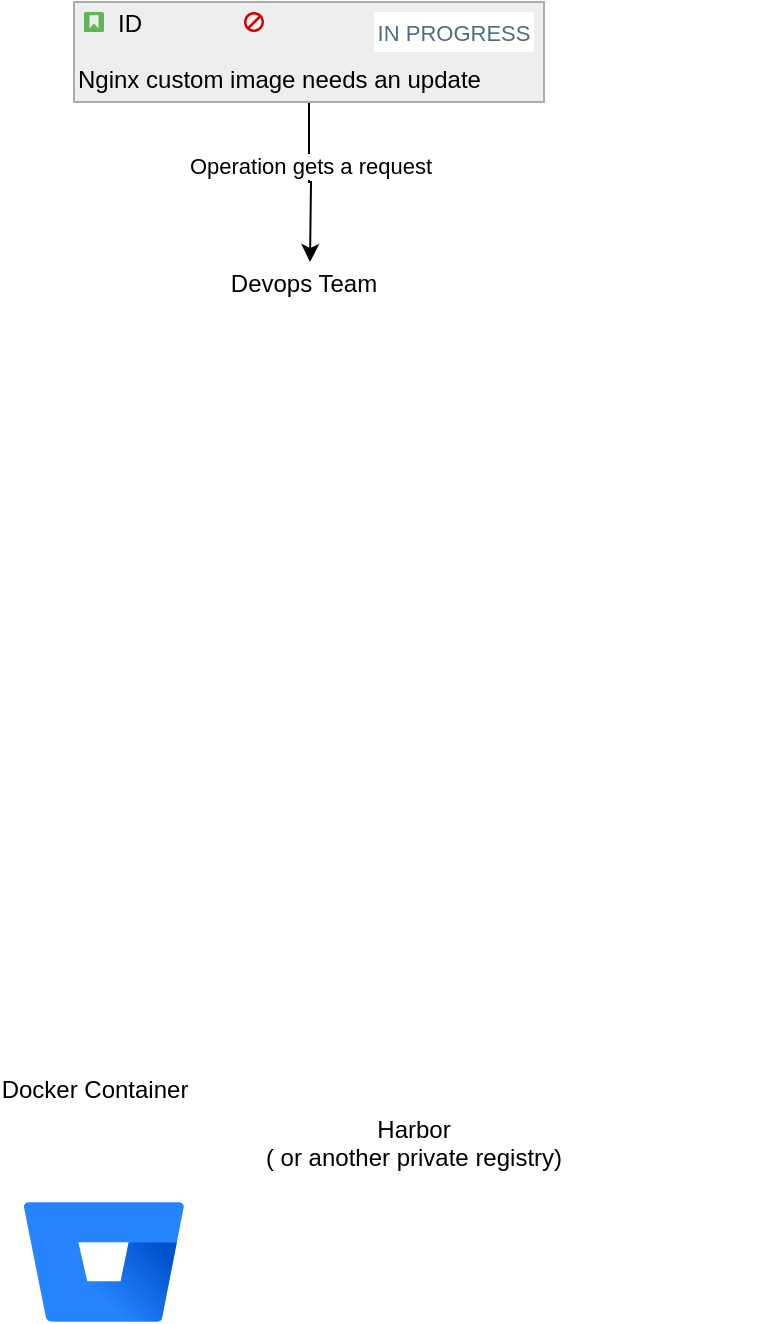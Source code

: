 <mxfile version="14.7.6" type="github">
  <diagram id="eY2XkMm_xlo1i0T8t892" name="Page-1">
    <mxGraphModel dx="1185" dy="593" grid="1" gridSize="10" guides="1" tooltips="1" connect="1" arrows="1" fold="1" page="1" pageScale="1" pageWidth="850" pageHeight="1100" math="0" shadow="0">
      <root>
        <mxCell id="0" />
        <mxCell id="1" parent="0" />
        <mxCell id="Z1MW_R7BXnaQXeILdXze-1" value="Docker Container" style="shape=image;html=1;verticalAlign=top;verticalLabelPosition=bottom;labelBackgroundColor=#ffffff;imageAspect=0;aspect=fixed;image=https://cdn3.iconfinder.com/data/icons/social-media-2169/24/social_media_social_media_logo_docker-128.png" vertex="1" parent="1">
          <mxGeometry x="350" y="500" width="70" height="70" as="geometry" />
        </mxCell>
        <mxCell id="Z1MW_R7BXnaQXeILdXze-3" value="Harbor&#xa;( or another private registry)" style="shape=image;verticalLabelPosition=bottom;labelBackgroundColor=#ffffff;verticalAlign=top;aspect=fixed;imageAspect=0;image=https://www.jpaul.me/wp-content/uploads/2020/09/harbor-icon-color.png;" vertex="1" parent="1">
          <mxGeometry x="500" y="500" width="90" height="90" as="geometry" />
        </mxCell>
        <mxCell id="Z1MW_R7BXnaQXeILdXze-4" value="" style="shape=image;verticalLabelPosition=bottom;labelBackgroundColor=#ffffff;verticalAlign=top;aspect=fixed;imageAspect=0;image=https://about.gitlab.com/images/devops-tools/docker-hub-logo.png;" vertex="1" parent="1">
          <mxGeometry x="620" y="139.46" width="108.04" height="86.09" as="geometry" />
        </mxCell>
        <mxCell id="Z1MW_R7BXnaQXeILdXze-12" value="" style="image;image=img/lib/atlassian/Bitbucket_Logo.svg;" vertex="1" parent="1">
          <mxGeometry x="350" y="640" width="80" height="60" as="geometry" />
        </mxCell>
        <mxCell id="Z1MW_R7BXnaQXeILdXze-13" value="Devops Team" style="group;labelPosition=center;verticalLabelPosition=top;align=center;verticalAlign=bottom;" vertex="1" connectable="0" parent="1">
          <mxGeometry x="425" y="190" width="130" height="65" as="geometry" />
        </mxCell>
        <mxCell id="Z1MW_R7BXnaQXeILdXze-10" value="" style="shape=image;html=1;verticalAlign=top;verticalLabelPosition=bottom;labelBackgroundColor=#ffffff;imageAspect=0;aspect=fixed;image=https://cdn1.iconfinder.com/data/icons/user-pictures/100/supportfemale-128.png" vertex="1" parent="Z1MW_R7BXnaQXeILdXze-13">
          <mxGeometry width="65" height="65" as="geometry" />
        </mxCell>
        <mxCell id="Z1MW_R7BXnaQXeILdXze-11" value="" style="shape=image;html=1;verticalAlign=top;verticalLabelPosition=bottom;labelBackgroundColor=#ffffff;imageAspect=0;aspect=fixed;image=https://cdn1.iconfinder.com/data/icons/user-pictures/101/malecostume-128.png" vertex="1" parent="Z1MW_R7BXnaQXeILdXze-13">
          <mxGeometry x="65" width="65" height="65" as="geometry" />
        </mxCell>
        <mxCell id="Z1MW_R7BXnaQXeILdXze-16" style="edgeStyle=orthogonalEdgeStyle;rounded=0;orthogonalLoop=1;jettySize=auto;html=1;exitX=0.5;exitY=1;exitDx=0;exitDy=0;" edge="1" parent="1" source="Z1MW_R7BXnaQXeILdXze-14">
          <mxGeometry relative="1" as="geometry">
            <mxPoint x="493" y="170" as="targetPoint" />
          </mxGeometry>
        </mxCell>
        <mxCell id="Z1MW_R7BXnaQXeILdXze-18" value="Operation gets a request" style="edgeLabel;html=1;align=center;verticalAlign=middle;resizable=0;points=[];" vertex="1" connectable="0" parent="Z1MW_R7BXnaQXeILdXze-16">
          <mxGeometry x="-0.219" relative="1" as="geometry">
            <mxPoint as="offset" />
          </mxGeometry>
        </mxCell>
        <mxCell id="Z1MW_R7BXnaQXeILdXze-14" value="Nginx custom image needs an update" style="html=1;shadow=0;dashed=0;shape=mxgraph.atlassian.issue;issueType=story;issuePriority=blocker;issueStatus=inProgress;verticalAlign=top;align=left;whiteSpace=wrap;overflow=hidden;spacingTop=25;strokeColor=#A8ADB0;fillColor=#EEEEEE;fontSize=12;backgroundOutline=1;" vertex="1" parent="1">
          <mxGeometry x="375" y="40" width="235" height="50" as="geometry" />
        </mxCell>
        <mxCell id="Z1MW_R7BXnaQXeILdXze-15" value="ID" style="strokeColor=none;fillColor=none;part=1;resizable=0;align=left;autosize=1;points=[];deletable=0;connectable=0;" vertex="1" parent="Z1MW_R7BXnaQXeILdXze-14">
          <mxGeometry width="60" height="20" relative="1" as="geometry">
            <mxPoint x="20" as="offset" />
          </mxGeometry>
        </mxCell>
      </root>
    </mxGraphModel>
  </diagram>
</mxfile>
